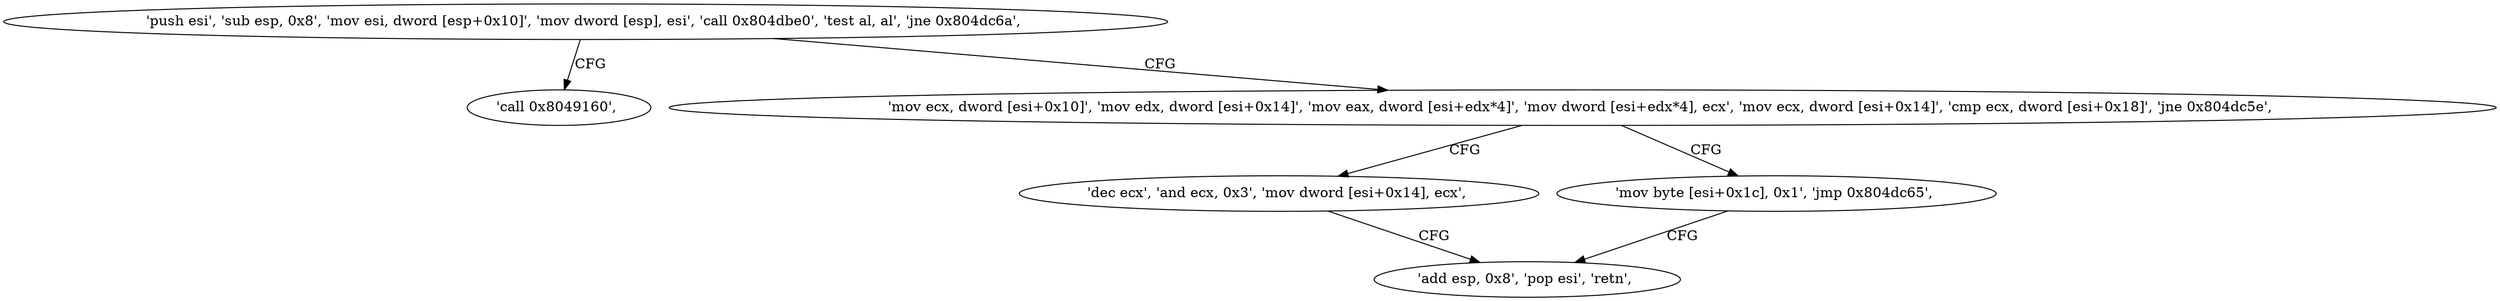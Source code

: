 digraph "func" {
"134536240" [label = "'push esi', 'sub esp, 0x8', 'mov esi, dword [esp+0x10]', 'mov dword [esp], esi', 'call 0x804dbe0', 'test al, al', 'jne 0x804dc6a', " ]
"134536298" [label = "'call 0x8049160', " ]
"134536260" [label = "'mov ecx, dword [esi+0x10]', 'mov edx, dword [esi+0x14]', 'mov eax, dword [esi+edx*4]', 'mov dword [esi+edx*4], ecx', 'mov ecx, dword [esi+0x14]', 'cmp ecx, dword [esi+0x18]', 'jne 0x804dc5e', " ]
"134536286" [label = "'dec ecx', 'and ecx, 0x3', 'mov dword [esi+0x14], ecx', " ]
"134536280" [label = "'mov byte [esi+0x1c], 0x1', 'jmp 0x804dc65', " ]
"134536293" [label = "'add esp, 0x8', 'pop esi', 'retn', " ]
"134536240" -> "134536298" [ label = "CFG" ]
"134536240" -> "134536260" [ label = "CFG" ]
"134536260" -> "134536286" [ label = "CFG" ]
"134536260" -> "134536280" [ label = "CFG" ]
"134536286" -> "134536293" [ label = "CFG" ]
"134536280" -> "134536293" [ label = "CFG" ]
}
